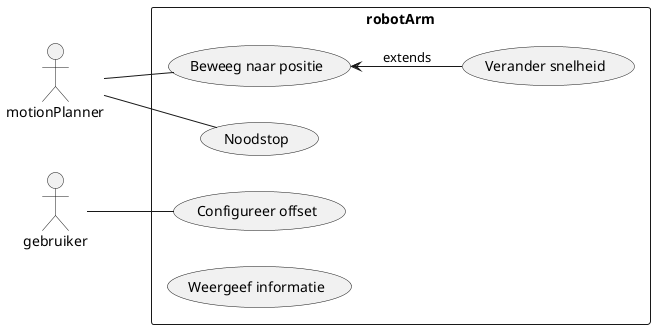 @startuml
left to right direction

Actor motionPlanner
Actor gebruiker

rectangle robotArm{
    (Configureer offset)
    (Beweeg naar positie)
    (Verander snelheid)
    (Noodstop)
    (Weergeef informatie)
}

gebruiker -- (Configureer offset)
motionPlanner -- (Beweeg naar positie)
(Beweeg naar positie) <--(Verander snelheid) : extends
motionPlanner -- (Noodstop)
@enduml